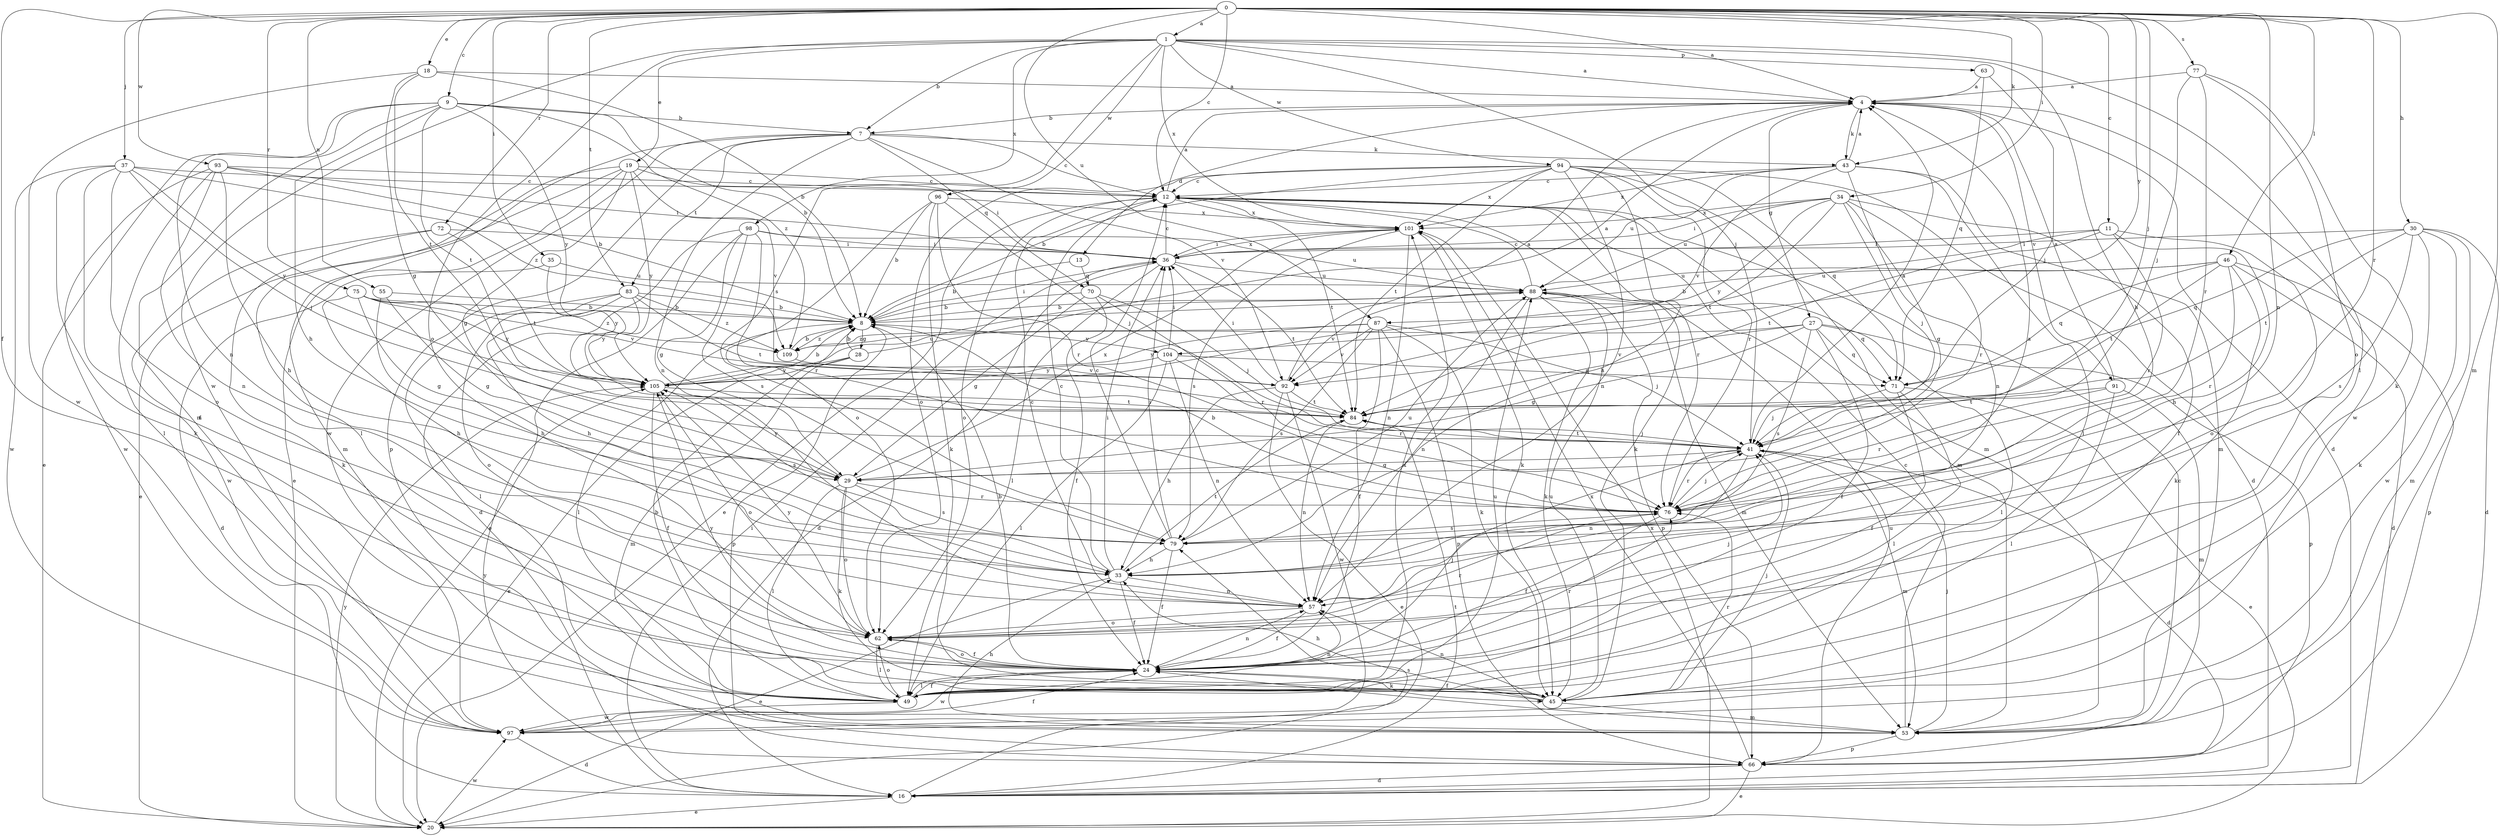 strict digraph  {
0;
1;
4;
7;
8;
9;
11;
12;
13;
16;
18;
19;
20;
24;
27;
28;
29;
30;
33;
34;
35;
36;
37;
41;
43;
45;
46;
49;
53;
55;
57;
62;
63;
66;
70;
71;
72;
75;
76;
77;
79;
83;
84;
87;
88;
91;
92;
93;
94;
96;
97;
98;
101;
104;
105;
109;
0 -> 1  [label=a];
0 -> 4  [label=a];
0 -> 9  [label=c];
0 -> 11  [label=c];
0 -> 12  [label=c];
0 -> 18  [label=e];
0 -> 24  [label=f];
0 -> 30  [label=h];
0 -> 34  [label=i];
0 -> 35  [label=i];
0 -> 37  [label=j];
0 -> 41  [label=j];
0 -> 43  [label=k];
0 -> 46  [label=l];
0 -> 53  [label=m];
0 -> 55  [label=n];
0 -> 57  [label=n];
0 -> 72  [label=r];
0 -> 75  [label=r];
0 -> 76  [label=r];
0 -> 77  [label=s];
0 -> 83  [label=t];
0 -> 87  [label=u];
0 -> 93  [label=w];
0 -> 104  [label=y];
1 -> 4  [label=a];
1 -> 7  [label=b];
1 -> 19  [label=e];
1 -> 33  [label=h];
1 -> 41  [label=j];
1 -> 49  [label=l];
1 -> 62  [label=o];
1 -> 63  [label=p];
1 -> 79  [label=s];
1 -> 94  [label=w];
1 -> 96  [label=w];
1 -> 97  [label=w];
1 -> 98  [label=x];
1 -> 101  [label=x];
4 -> 7  [label=b];
4 -> 13  [label=d];
4 -> 16  [label=d];
4 -> 27  [label=g];
4 -> 43  [label=k];
4 -> 91  [label=v];
4 -> 97  [label=w];
7 -> 12  [label=c];
7 -> 20  [label=e];
7 -> 43  [label=k];
7 -> 57  [label=n];
7 -> 66  [label=p];
7 -> 70  [label=q];
7 -> 83  [label=t];
7 -> 92  [label=v];
7 -> 97  [label=w];
8 -> 28  [label=g];
8 -> 36  [label=i];
8 -> 49  [label=l];
8 -> 66  [label=p];
8 -> 104  [label=y];
8 -> 109  [label=z];
9 -> 7  [label=b];
9 -> 8  [label=b];
9 -> 20  [label=e];
9 -> 33  [label=h];
9 -> 53  [label=m];
9 -> 57  [label=n];
9 -> 84  [label=t];
9 -> 105  [label=y];
9 -> 109  [label=z];
11 -> 33  [label=h];
11 -> 36  [label=i];
11 -> 62  [label=o];
11 -> 76  [label=r];
11 -> 84  [label=t];
11 -> 87  [label=u];
12 -> 4  [label=a];
12 -> 20  [label=e];
12 -> 45  [label=k];
12 -> 53  [label=m];
12 -> 62  [label=o];
12 -> 76  [label=r];
12 -> 84  [label=t];
12 -> 101  [label=x];
13 -> 8  [label=b];
13 -> 70  [label=q];
16 -> 20  [label=e];
16 -> 36  [label=i];
16 -> 79  [label=s];
16 -> 84  [label=t];
18 -> 4  [label=a];
18 -> 8  [label=b];
18 -> 29  [label=g];
18 -> 84  [label=t];
18 -> 97  [label=w];
19 -> 12  [label=c];
19 -> 20  [label=e];
19 -> 29  [label=g];
19 -> 36  [label=i];
19 -> 49  [label=l];
19 -> 53  [label=m];
19 -> 92  [label=v];
19 -> 105  [label=y];
20 -> 97  [label=w];
20 -> 101  [label=x];
20 -> 105  [label=y];
24 -> 8  [label=b];
24 -> 41  [label=j];
24 -> 45  [label=k];
24 -> 49  [label=l];
24 -> 57  [label=n];
24 -> 62  [label=o];
24 -> 76  [label=r];
24 -> 97  [label=w];
24 -> 105  [label=y];
27 -> 24  [label=f];
27 -> 29  [label=g];
27 -> 49  [label=l];
27 -> 66  [label=p];
27 -> 71  [label=q];
27 -> 79  [label=s];
27 -> 92  [label=v];
27 -> 109  [label=z];
28 -> 4  [label=a];
28 -> 8  [label=b];
28 -> 20  [label=e];
28 -> 53  [label=m];
28 -> 105  [label=y];
29 -> 45  [label=k];
29 -> 49  [label=l];
29 -> 62  [label=o];
29 -> 76  [label=r];
29 -> 79  [label=s];
29 -> 101  [label=x];
29 -> 105  [label=y];
30 -> 16  [label=d];
30 -> 36  [label=i];
30 -> 45  [label=k];
30 -> 53  [label=m];
30 -> 71  [label=q];
30 -> 79  [label=s];
30 -> 84  [label=t];
30 -> 97  [label=w];
33 -> 4  [label=a];
33 -> 12  [label=c];
33 -> 20  [label=e];
33 -> 24  [label=f];
33 -> 36  [label=i];
33 -> 57  [label=n];
33 -> 84  [label=t];
34 -> 24  [label=f];
34 -> 29  [label=g];
34 -> 36  [label=i];
34 -> 41  [label=j];
34 -> 76  [label=r];
34 -> 84  [label=t];
34 -> 88  [label=u];
34 -> 101  [label=x];
34 -> 105  [label=y];
35 -> 16  [label=d];
35 -> 88  [label=u];
35 -> 105  [label=y];
36 -> 12  [label=c];
36 -> 16  [label=d];
36 -> 49  [label=l];
36 -> 84  [label=t];
36 -> 88  [label=u];
36 -> 101  [label=x];
37 -> 12  [label=c];
37 -> 24  [label=f];
37 -> 41  [label=j];
37 -> 45  [label=k];
37 -> 62  [label=o];
37 -> 97  [label=w];
37 -> 105  [label=y];
37 -> 109  [label=z];
41 -> 4  [label=a];
41 -> 16  [label=d];
41 -> 29  [label=g];
41 -> 53  [label=m];
41 -> 57  [label=n];
41 -> 76  [label=r];
41 -> 84  [label=t];
43 -> 4  [label=a];
43 -> 12  [label=c];
43 -> 49  [label=l];
43 -> 53  [label=m];
43 -> 57  [label=n];
43 -> 88  [label=u];
43 -> 92  [label=v];
43 -> 101  [label=x];
45 -> 24  [label=f];
45 -> 33  [label=h];
45 -> 41  [label=j];
45 -> 53  [label=m];
45 -> 57  [label=n];
45 -> 76  [label=r];
45 -> 88  [label=u];
46 -> 8  [label=b];
46 -> 16  [label=d];
46 -> 45  [label=k];
46 -> 66  [label=p];
46 -> 71  [label=q];
46 -> 76  [label=r];
46 -> 84  [label=t];
46 -> 88  [label=u];
49 -> 8  [label=b];
49 -> 24  [label=f];
49 -> 57  [label=n];
49 -> 62  [label=o];
49 -> 88  [label=u];
49 -> 97  [label=w];
49 -> 101  [label=x];
53 -> 12  [label=c];
53 -> 24  [label=f];
53 -> 33  [label=h];
53 -> 41  [label=j];
53 -> 66  [label=p];
55 -> 8  [label=b];
55 -> 29  [label=g];
55 -> 33  [label=h];
57 -> 12  [label=c];
57 -> 24  [label=f];
57 -> 62  [label=o];
62 -> 24  [label=f];
62 -> 41  [label=j];
62 -> 49  [label=l];
62 -> 76  [label=r];
62 -> 105  [label=y];
63 -> 4  [label=a];
63 -> 41  [label=j];
63 -> 71  [label=q];
66 -> 12  [label=c];
66 -> 16  [label=d];
66 -> 20  [label=e];
66 -> 88  [label=u];
66 -> 101  [label=x];
66 -> 105  [label=y];
70 -> 8  [label=b];
70 -> 24  [label=f];
70 -> 29  [label=g];
70 -> 41  [label=j];
70 -> 76  [label=r];
71 -> 20  [label=e];
71 -> 24  [label=f];
71 -> 41  [label=j];
71 -> 49  [label=l];
72 -> 36  [label=i];
72 -> 45  [label=k];
72 -> 84  [label=t];
72 -> 97  [label=w];
75 -> 8  [label=b];
75 -> 29  [label=g];
75 -> 33  [label=h];
75 -> 92  [label=v];
75 -> 105  [label=y];
75 -> 109  [label=z];
76 -> 8  [label=b];
76 -> 24  [label=f];
76 -> 41  [label=j];
76 -> 79  [label=s];
77 -> 4  [label=a];
77 -> 41  [label=j];
77 -> 45  [label=k];
77 -> 62  [label=o];
77 -> 76  [label=r];
79 -> 12  [label=c];
79 -> 24  [label=f];
79 -> 33  [label=h];
79 -> 36  [label=i];
79 -> 88  [label=u];
83 -> 8  [label=b];
83 -> 33  [label=h];
83 -> 49  [label=l];
83 -> 62  [label=o];
83 -> 84  [label=t];
83 -> 105  [label=y];
83 -> 109  [label=z];
84 -> 41  [label=j];
84 -> 57  [label=n];
87 -> 24  [label=f];
87 -> 41  [label=j];
87 -> 45  [label=k];
87 -> 66  [label=p];
87 -> 79  [label=s];
87 -> 92  [label=v];
87 -> 105  [label=y];
87 -> 109  [label=z];
88 -> 8  [label=b];
88 -> 12  [label=c];
88 -> 45  [label=k];
88 -> 53  [label=m];
88 -> 57  [label=n];
88 -> 66  [label=p];
88 -> 71  [label=q];
88 -> 92  [label=v];
91 -> 4  [label=a];
91 -> 49  [label=l];
91 -> 53  [label=m];
91 -> 76  [label=r];
91 -> 84  [label=t];
92 -> 4  [label=a];
92 -> 20  [label=e];
92 -> 33  [label=h];
92 -> 36  [label=i];
92 -> 84  [label=t];
92 -> 97  [label=w];
93 -> 8  [label=b];
93 -> 12  [label=c];
93 -> 33  [label=h];
93 -> 36  [label=i];
93 -> 49  [label=l];
93 -> 57  [label=n];
93 -> 97  [label=w];
94 -> 8  [label=b];
94 -> 12  [label=c];
94 -> 16  [label=d];
94 -> 33  [label=h];
94 -> 53  [label=m];
94 -> 57  [label=n];
94 -> 62  [label=o];
94 -> 71  [label=q];
94 -> 76  [label=r];
94 -> 84  [label=t];
94 -> 101  [label=x];
96 -> 8  [label=b];
96 -> 41  [label=j];
96 -> 45  [label=k];
96 -> 62  [label=o];
96 -> 76  [label=r];
96 -> 101  [label=x];
97 -> 16  [label=d];
97 -> 24  [label=f];
98 -> 16  [label=d];
98 -> 20  [label=e];
98 -> 29  [label=g];
98 -> 36  [label=i];
98 -> 76  [label=r];
98 -> 79  [label=s];
98 -> 88  [label=u];
101 -> 36  [label=i];
101 -> 45  [label=k];
101 -> 57  [label=n];
101 -> 79  [label=s];
104 -> 36  [label=i];
104 -> 49  [label=l];
104 -> 57  [label=n];
104 -> 71  [label=q];
104 -> 76  [label=r];
104 -> 105  [label=y];
105 -> 8  [label=b];
105 -> 24  [label=f];
105 -> 62  [label=o];
105 -> 79  [label=s];
105 -> 84  [label=t];
105 -> 88  [label=u];
109 -> 8  [label=b];
109 -> 92  [label=v];
}
